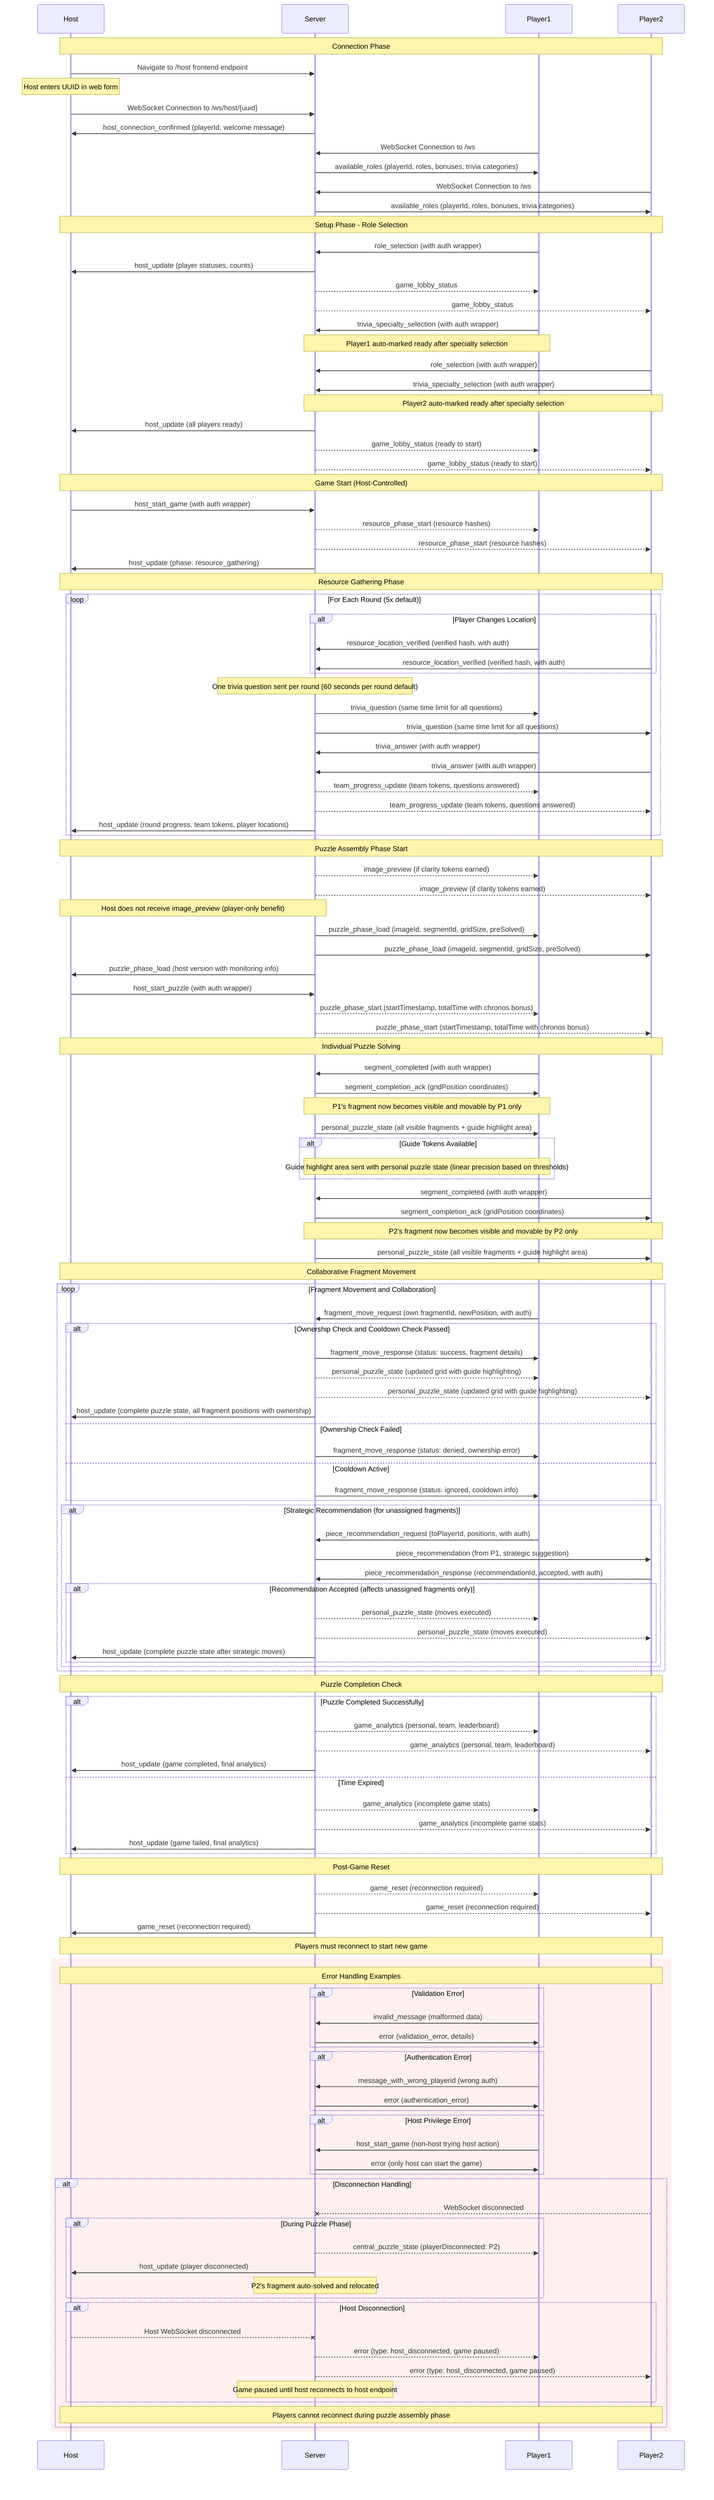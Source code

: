 sequenceDiagram
    participant H as Host
    participant S as Server
    participant P1 as Player1
    participant P2 as Player2

    Note over H,P2: Connection Phase

    %% Host Connection
    H->>S: Navigate to /host frontend endpoint
    Note over H: Host enters UUID in web form
    H->>S: WebSocket Connection to /ws/host/{uuid}
    S->>H: host_connection_confirmed (playerId, welcome message)

    %% Player Connections
    P1->>S: WebSocket Connection to /ws
    S->>P1: available_roles (playerId, roles, bonuses, trivia categories)

    P2->>S: WebSocket Connection to /ws
    S->>P2: available_roles (playerId, roles, bonuses, trivia categories)

    Note over H,P2: Setup Phase - Role Selection

    P1->>S: role_selection (with auth wrapper)
    S->>H: host_update (player statuses, counts)
    S-->>P1: game_lobby_status
    S-->>P2: game_lobby_status

    P1->>S: trivia_specialty_selection (with auth wrapper)
    Note over P1,S: Player1 auto-marked ready after specialty selection

    P2->>S: role_selection (with auth wrapper)
    P2->>S: trivia_specialty_selection (with auth wrapper)
    Note over P2,S: Player2 auto-marked ready after specialty selection

    S->>H: host_update (all players ready)
    S-->>P1: game_lobby_status (ready to start)
    S-->>P2: game_lobby_status (ready to start)

    Note over H,P2: Game Start (Host-Controlled)

    H->>S: host_start_game (with auth wrapper)
    S-->>P1: resource_phase_start (resource hashes)
    S-->>P2: resource_phase_start (resource hashes)
    S->>H: host_update (phase: resource_gathering)

    Note over H,P2: Resource Gathering Phase

    loop For Each Round (5x default)

        alt Player Changes Location
            P1->>S: resource_location_verified (verified hash, with auth)
            P2->>S: resource_location_verified (verified hash, with auth)
        end

        Note over S: One trivia question sent per round (60 seconds per round default)
        S->>P1: trivia_question (same time limit for all questions)
        S->>P2: trivia_question (same time limit for all questions)

        P1->>S: trivia_answer (with auth wrapper)
        P2->>S: trivia_answer (with auth wrapper)

        S-->>P1: team_progress_update (team tokens, questions answered)
        S-->>P2: team_progress_update (team tokens, questions answered)
        S->>H: host_update (round progress, team tokens, player locations)

    end

    Note over H,P2: Puzzle Assembly Phase Start

    S-->>P1: image_preview (if clarity tokens earned)
    S-->>P2: image_preview (if clarity tokens earned)
    Note over S,H: Host does not receive image_preview (player-only benefit)

    S->>P1: puzzle_phase_load (imageId, segmentId, gridSize, preSolved)
    S->>P2: puzzle_phase_load (imageId, segmentId, gridSize, preSolved)
    S->>H: puzzle_phase_load (host version with monitoring info)

    H->>S: host_start_puzzle (with auth wrapper)
    S-->>P1: puzzle_phase_start (startTimestamp, totalTime with chronos bonus)
    S-->>P2: puzzle_phase_start (startTimestamp, totalTime with chronos bonus)

    Note over H,P2: Individual Puzzle Solving

    P1->>S: segment_completed (with auth wrapper)
    S->>P1: segment_completion_ack (gridPosition coordinates)
    Note over S,P1: P1's fragment now becomes visible and movable by P1 only
    S->>P1: personal_puzzle_state (all visible fragments + guide highlight area)

    alt Guide Tokens Available
        Note over S,P1: Guide highlight area sent with personal puzzle state (linear precision based on thresholds)
    end

    P2->>S: segment_completed (with auth wrapper)
    S->>P2: segment_completion_ack (gridPosition coordinates)
    Note over S,P2: P2's fragment now becomes visible and movable by P2 only
    S->>P2: personal_puzzle_state (all visible fragments + guide highlight area)

    Note over H,P2: Collaborative Fragment Movement

    loop Fragment Movement and Collaboration

        P1->>S: fragment_move_request (own fragmentId, newPosition, with auth)
        alt Ownership Check and Cooldown Check Passed
            S->>P1: fragment_move_response (status: success, fragment details)
            S-->>P1: personal_puzzle_state (updated grid with guide highlighting)
            S-->>P2: personal_puzzle_state (updated grid with guide highlighting)
            S->>H: host_update (complete puzzle state, all fragment positions with ownership)
        else Ownership Check Failed
            S->>P1: fragment_move_response (status: denied, ownership error)
        else Cooldown Active
            S->>P1: fragment_move_response (status: ignored, cooldown info)
        end

        alt Strategic Recommendation (for unassigned fragments)
            P1->>S: piece_recommendation_request (toPlayerId, positions, with auth)
            S->>P2: piece_recommendation (from P1, strategic suggestion)

            P2->>S: piece_recommendation_response (recommendationId, accepted, with auth)

            alt Recommendation Accepted (affects unassigned fragments only)
                S-->>P1: personal_puzzle_state (moves executed)
                S-->>P2: personal_puzzle_state (moves executed)
                S->>H: host_update (complete puzzle state after strategic moves)
            end
        end

    end

    Note over H,P2: Puzzle Completion Check

    alt Puzzle Completed Successfully
        S-->>P1: game_analytics (personal, team, leaderboard)
        S-->>P2: game_analytics (personal, team, leaderboard)
        S->>H: host_update (game completed, final analytics)
    else Time Expired
        S-->>P1: game_analytics (incomplete game stats)
        S-->>P2: game_analytics (incomplete game stats)
        S->>H: host_update (game failed, final analytics)
    end

    Note over H,P2: Post-Game Reset

    S-->>P1: game_reset (reconnection required)
    S-->>P2: game_reset (reconnection required)
    S->>H: game_reset (reconnection required)

    Note over H,P2: Players must reconnect to start new game

    rect rgb(255, 240, 240)
        Note over H,P2: Error Handling Examples

        alt Validation Error
            P1->>S: invalid_message (malformed data)
            S->>P1: error (validation_error, details)
        end

        alt Authentication Error
            P1->>S: message_with_wrong_playerid (wrong auth)
            S->>P1: error (authentication_error)
        end

        alt Host Privilege Error
            P1->>S: host_start_game (non-host trying host action)
            S->>P1: error (only host can start the game)
        end

        alt Disconnection Handling
            P2--xS: WebSocket disconnected

            alt During Puzzle Phase
                S-->>P1: central_puzzle_state (playerDisconnected: P2)
                S->>H: host_update (player disconnected)
                Note over S: P2's fragment auto-solved and relocated
            end

            alt Host Disconnection
                H--xS: Host WebSocket disconnected
                S-->>P1: error (type: host_disconnected, game paused)
                S-->>P2: error (type: host_disconnected, game paused)
                Note over S: Game paused until host reconnects to host endpoint
            end

            Note over H,P2: Players cannot reconnect during puzzle assembly phase
        end
    end